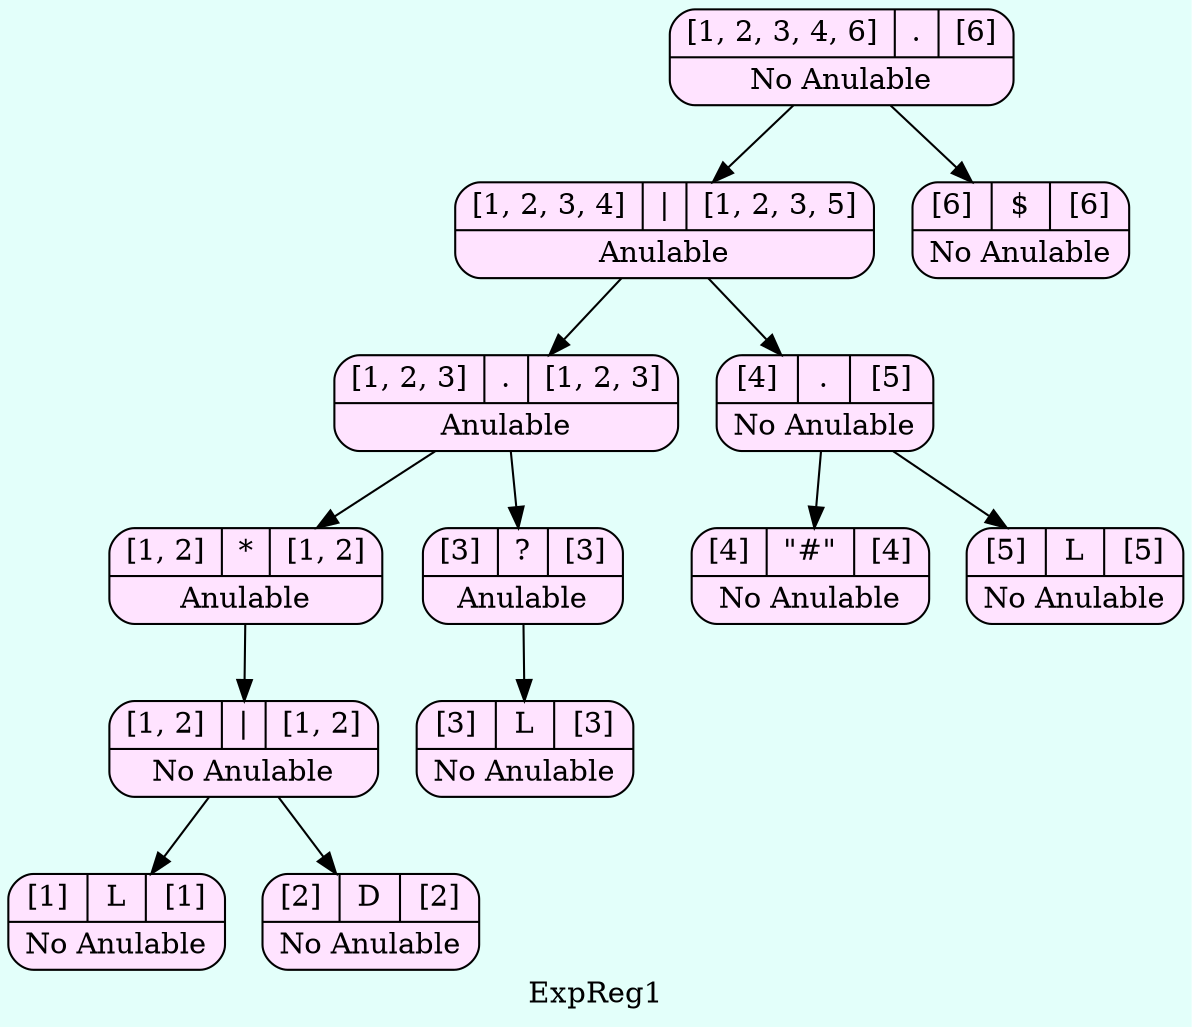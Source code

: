 digraph structs {
  bgcolor = "#E3FFFA"
   node [shape=Mrecord fillcolor="#FFE3FF" style =filled];
label ="ExpReg1"
    struct2016757567    [label="{{[1, 2, 3, 4, 6]|<here>.|[6]}|No Anulable}"];
    struct2016757567-> struct1268545783
    struct1268545783    [label="{{[1, 2, 3, 4]|<here>\||[1, 2, 3, 5]}|Anulable}"];
    struct1268545783-> struct1584119305
    struct1584119305    [label="{{[1, 2, 3]|<here>.|[1, 2, 3]}|Anulable}"];
    struct1584119305-> struct219900859
    struct219900859    [label="{{[1, 2]|<here>*|[1, 2]}|Anulable}"];
    struct219900859-> struct1606797720
    struct1606797720    [label="{{[1, 2]|<here>\||[1, 2]}|No Anulable}"];
    struct1606797720-> struct2000050519
    struct2000050519    [label="{{[1]|<here>L|[1]}|No Anulable}"];
    struct1606797720-> struct1957571150
    struct1957571150    [label="{{[2]|<here>D|[2]}|No Anulable}"];
    struct1584119305-> struct582926803
    struct582926803    [label="{{[3]|<here>?|[3]}|Anulable}"];
    struct582926803-> struct1397118229
    struct1397118229    [label="{{[3]|<here>L|[3]}|No Anulable}"];
    struct1268545783-> struct385831627
    struct385831627    [label="{{[4]|<here>.|[5]}|No Anulable}"];
    struct385831627-> struct327607808
    struct327607808    [label="{{[4]|<here>\"#\"|[4]}|No Anulable}"];
    struct385831627-> struct1197608442
    struct1197608442    [label="{{[5]|<here>L|[5]}|No Anulable}"];
    struct2016757567-> struct644683518
    struct644683518    [label="{{[6]|<here>$|[6]}|No Anulable}"];

}
